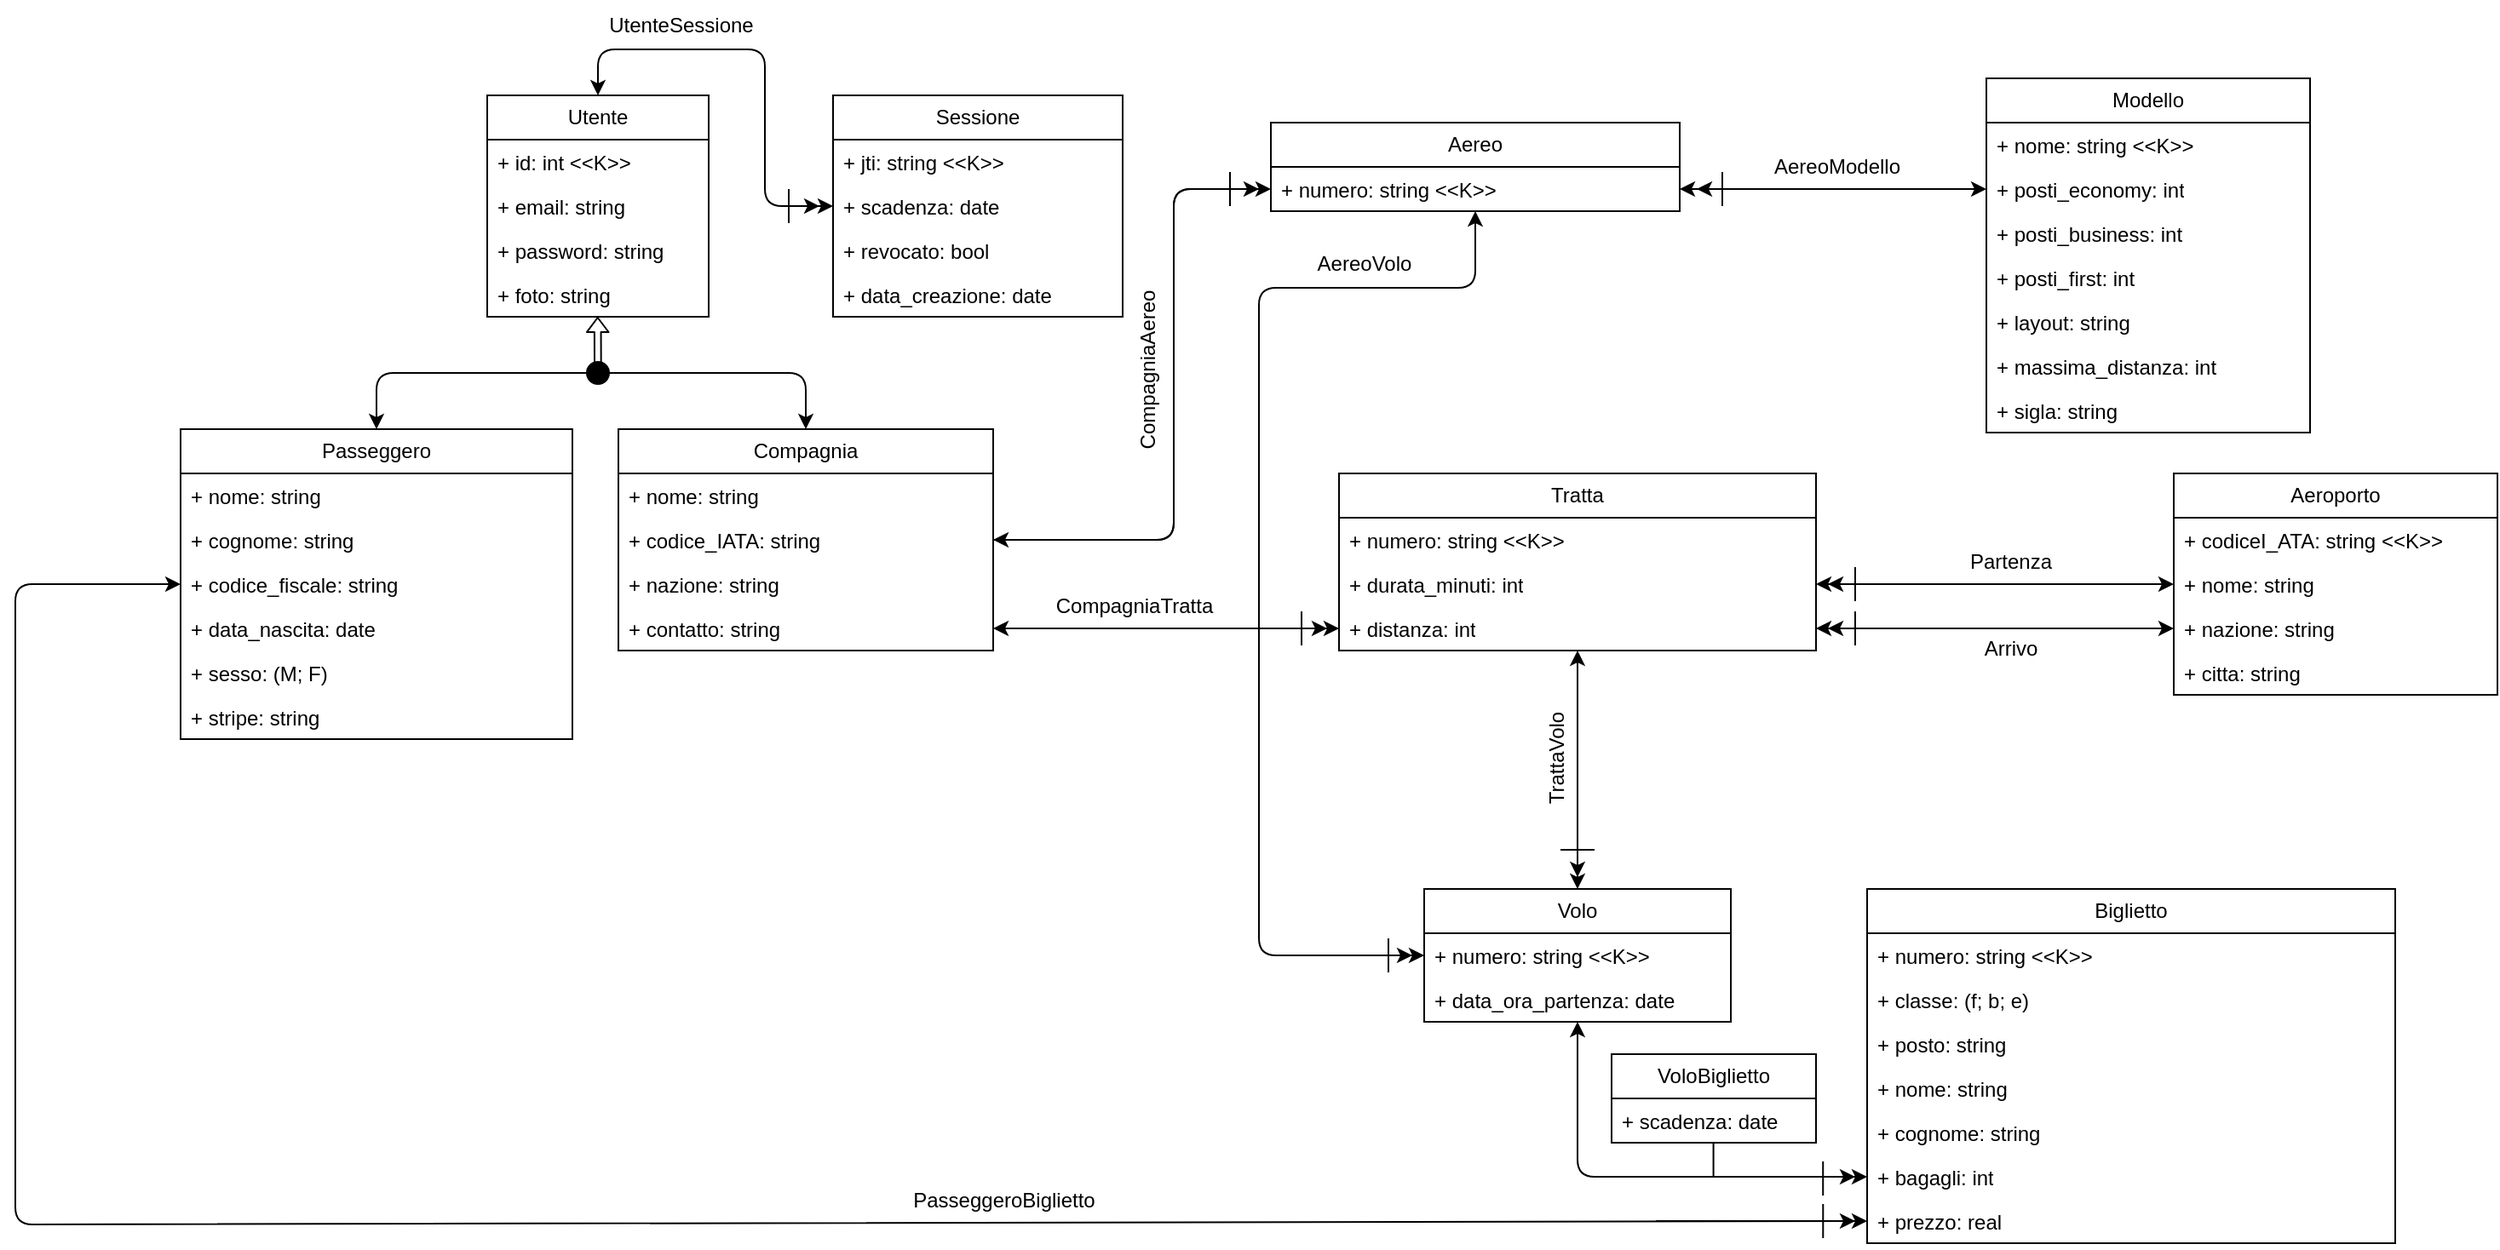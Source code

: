 <mxfile>
    <diagram id="QXofC-o61Hu8PhkEyP-L" name="Page-1">
        <mxGraphModel dx="2625" dy="1190" grid="1" gridSize="10" guides="1" tooltips="1" connect="1" arrows="1" fold="1" page="1" pageScale="1" pageWidth="1654" pageHeight="1169" math="0" shadow="0">
            <root>
                <mxCell id="0"/>
                <mxCell id="1" parent="0"/>
                <mxCell id="2" value="Utente" style="swimlane;fontStyle=0;childLayout=stackLayout;horizontal=1;startSize=26;fillColor=none;horizontalStack=0;resizeParent=1;resizeParentMax=0;resizeLast=0;collapsible=1;marginBottom=0;whiteSpace=wrap;html=1;" parent="1" vertex="1">
                    <mxGeometry x="327" y="197" width="130" height="130" as="geometry"/>
                </mxCell>
                <mxCell id="3" value="+ id: int &amp;lt;&amp;lt;K&amp;gt;&amp;gt;" style="text;strokeColor=none;fillColor=none;align=left;verticalAlign=top;spacingLeft=4;spacingRight=4;overflow=hidden;rotatable=0;points=[[0,0.5],[1,0.5]];portConstraint=eastwest;whiteSpace=wrap;html=1;" parent="2" vertex="1">
                    <mxGeometry y="26" width="130" height="26" as="geometry"/>
                </mxCell>
                <mxCell id="4" value="+ email: string" style="text;strokeColor=none;fillColor=none;align=left;verticalAlign=top;spacingLeft=4;spacingRight=4;overflow=hidden;rotatable=0;points=[[0,0.5],[1,0.5]];portConstraint=eastwest;whiteSpace=wrap;html=1;" parent="2" vertex="1">
                    <mxGeometry y="52" width="130" height="26" as="geometry"/>
                </mxCell>
                <mxCell id="5" value="+ password: string" style="text;strokeColor=none;fillColor=none;align=left;verticalAlign=top;spacingLeft=4;spacingRight=4;overflow=hidden;rotatable=0;points=[[0,0.5],[1,0.5]];portConstraint=eastwest;whiteSpace=wrap;html=1;" parent="2" vertex="1">
                    <mxGeometry y="78" width="130" height="26" as="geometry"/>
                </mxCell>
                <mxCell id="6" value="&lt;span style=&quot;color: rgb(0, 0, 0);&quot;&gt;+ foto: string&lt;/span&gt;" style="text;strokeColor=none;fillColor=none;align=left;verticalAlign=top;spacingLeft=4;spacingRight=4;overflow=hidden;rotatable=0;points=[[0,0.5],[1,0.5]];portConstraint=eastwest;whiteSpace=wrap;html=1;" parent="2" vertex="1">
                    <mxGeometry y="104" width="130" height="26" as="geometry"/>
                </mxCell>
                <mxCell id="7" value="Passeggero" style="swimlane;fontStyle=0;childLayout=stackLayout;horizontal=1;startSize=26;fillColor=none;horizontalStack=0;resizeParent=1;resizeParentMax=0;resizeLast=0;collapsible=1;marginBottom=0;whiteSpace=wrap;html=1;" parent="1" vertex="1">
                    <mxGeometry x="147" y="393" width="230" height="182" as="geometry"/>
                </mxCell>
                <mxCell id="9" value="+ nome: string" style="text;strokeColor=none;fillColor=none;align=left;verticalAlign=top;spacingLeft=4;spacingRight=4;overflow=hidden;rotatable=0;points=[[0,0.5],[1,0.5]];portConstraint=eastwest;whiteSpace=wrap;html=1;" parent="7" vertex="1">
                    <mxGeometry y="26" width="230" height="26" as="geometry"/>
                </mxCell>
                <mxCell id="10" value="+ cognome: string" style="text;strokeColor=none;fillColor=none;align=left;verticalAlign=top;spacingLeft=4;spacingRight=4;overflow=hidden;rotatable=0;points=[[0,0.5],[1,0.5]];portConstraint=eastwest;whiteSpace=wrap;html=1;" parent="7" vertex="1">
                    <mxGeometry y="52" width="230" height="26" as="geometry"/>
                </mxCell>
                <mxCell id="11" value="+ codice_fiscale: string" style="text;strokeColor=none;fillColor=none;align=left;verticalAlign=top;spacingLeft=4;spacingRight=4;overflow=hidden;rotatable=0;points=[[0,0.5],[1,0.5]];portConstraint=eastwest;whiteSpace=wrap;html=1;" parent="7" vertex="1">
                    <mxGeometry y="78" width="230" height="26" as="geometry"/>
                </mxCell>
                <mxCell id="12" value="+ data_nascita: date" style="text;strokeColor=none;fillColor=none;align=left;verticalAlign=top;spacingLeft=4;spacingRight=4;overflow=hidden;rotatable=0;points=[[0,0.5],[1,0.5]];portConstraint=eastwest;whiteSpace=wrap;html=1;" parent="7" vertex="1">
                    <mxGeometry y="104" width="230" height="26" as="geometry"/>
                </mxCell>
                <mxCell id="13" value="+ sesso: (M; F)" style="text;strokeColor=none;fillColor=none;align=left;verticalAlign=top;spacingLeft=4;spacingRight=4;overflow=hidden;rotatable=0;points=[[0,0.5],[1,0.5]];portConstraint=eastwest;whiteSpace=wrap;html=1;" parent="7" vertex="1">
                    <mxGeometry y="130" width="230" height="26" as="geometry"/>
                </mxCell>
                <mxCell id="14" value="&lt;span style=&quot;color: rgb(0, 0, 0);&quot;&gt;+ stripe: string&lt;/span&gt;" style="text;strokeColor=none;fillColor=none;align=left;verticalAlign=top;spacingLeft=4;spacingRight=4;overflow=hidden;rotatable=0;points=[[0,0.5],[1,0.5]];portConstraint=eastwest;whiteSpace=wrap;html=1;" parent="7" vertex="1">
                    <mxGeometry y="156" width="230" height="26" as="geometry"/>
                </mxCell>
                <mxCell id="15" value="Compagnia" style="swimlane;fontStyle=0;childLayout=stackLayout;horizontal=1;startSize=26;fillColor=none;horizontalStack=0;resizeParent=1;resizeParentMax=0;resizeLast=0;collapsible=1;marginBottom=0;whiteSpace=wrap;html=1;" parent="1" vertex="1">
                    <mxGeometry x="404" y="393" width="220" height="130" as="geometry">
                        <mxRectangle x="340" y="260" width="130" height="30" as="alternateBounds"/>
                    </mxGeometry>
                </mxCell>
                <mxCell id="17" value="+ nome: string" style="text;strokeColor=none;fillColor=none;align=left;verticalAlign=top;spacingLeft=4;spacingRight=4;overflow=hidden;rotatable=0;points=[[0,0.5],[1,0.5]];portConstraint=eastwest;whiteSpace=wrap;html=1;" parent="15" vertex="1">
                    <mxGeometry y="26" width="220" height="26" as="geometry"/>
                </mxCell>
                <mxCell id="18" value="+ codice_IATA: string" style="text;strokeColor=none;fillColor=none;align=left;verticalAlign=top;spacingLeft=4;spacingRight=4;overflow=hidden;rotatable=0;points=[[0,0.5],[1,0.5]];portConstraint=eastwest;whiteSpace=wrap;html=1;" parent="15" vertex="1">
                    <mxGeometry y="52" width="220" height="26" as="geometry"/>
                </mxCell>
                <mxCell id="19" value="+ nazione: string" style="text;strokeColor=none;fillColor=none;align=left;verticalAlign=top;spacingLeft=4;spacingRight=4;overflow=hidden;rotatable=0;points=[[0,0.5],[1,0.5]];portConstraint=eastwest;whiteSpace=wrap;html=1;" parent="15" vertex="1">
                    <mxGeometry y="78" width="220" height="26" as="geometry"/>
                </mxCell>
                <mxCell id="20" value="+ contatto: string" style="text;strokeColor=none;fillColor=none;align=left;verticalAlign=top;spacingLeft=4;spacingRight=4;overflow=hidden;rotatable=0;points=[[0,0.5],[1,0.5]];portConstraint=eastwest;whiteSpace=wrap;html=1;" parent="15" vertex="1">
                    <mxGeometry y="104" width="220" height="26" as="geometry"/>
                </mxCell>
                <mxCell id="21" value="Aereo" style="swimlane;fontStyle=0;childLayout=stackLayout;horizontal=1;startSize=26;fillColor=none;horizontalStack=0;resizeParent=1;resizeParentMax=0;resizeLast=0;collapsible=1;marginBottom=0;whiteSpace=wrap;html=1;" parent="1" vertex="1">
                    <mxGeometry x="787" y="213" width="240" height="52" as="geometry"/>
                </mxCell>
                <mxCell id="22" value="+ numero: string &amp;lt;&amp;lt;K&amp;gt;&amp;gt;" style="text;strokeColor=none;fillColor=none;align=left;verticalAlign=top;spacingLeft=4;spacingRight=4;overflow=hidden;rotatable=0;points=[[0,0.5],[1,0.5]];portConstraint=eastwest;whiteSpace=wrap;html=1;" parent="21" vertex="1">
                    <mxGeometry y="26" width="240" height="26" as="geometry"/>
                </mxCell>
                <mxCell id="27" value="Modello" style="swimlane;fontStyle=0;childLayout=stackLayout;horizontal=1;startSize=26;fillColor=none;horizontalStack=0;resizeParent=1;resizeParentMax=0;resizeLast=0;collapsible=1;marginBottom=0;whiteSpace=wrap;html=1;" parent="1" vertex="1">
                    <mxGeometry x="1207" y="187" width="190" height="208" as="geometry"/>
                </mxCell>
                <mxCell id="28" value="+ nome: string &amp;lt;&amp;lt;K&amp;gt;&amp;gt;" style="text;strokeColor=none;fillColor=none;align=left;verticalAlign=top;spacingLeft=4;spacingRight=4;overflow=hidden;rotatable=0;points=[[0,0.5],[1,0.5]];portConstraint=eastwest;whiteSpace=wrap;html=1;" parent="27" vertex="1">
                    <mxGeometry y="26" width="190" height="26" as="geometry"/>
                </mxCell>
                <mxCell id="29" value="+ posti_economy: int" style="text;strokeColor=none;fillColor=none;align=left;verticalAlign=top;spacingLeft=4;spacingRight=4;overflow=hidden;rotatable=0;points=[[0,0.5],[1,0.5]];portConstraint=eastwest;whiteSpace=wrap;html=1;" parent="27" vertex="1">
                    <mxGeometry y="52" width="190" height="26" as="geometry"/>
                </mxCell>
                <mxCell id="30" value="+ posti_business: int" style="text;strokeColor=none;fillColor=none;align=left;verticalAlign=top;spacingLeft=4;spacingRight=4;overflow=hidden;rotatable=0;points=[[0,0.5],[1,0.5]];portConstraint=eastwest;whiteSpace=wrap;html=1;" parent="27" vertex="1">
                    <mxGeometry y="78" width="190" height="26" as="geometry"/>
                </mxCell>
                <mxCell id="31" value="+ posti_first: int" style="text;strokeColor=none;fillColor=none;align=left;verticalAlign=top;spacingLeft=4;spacingRight=4;overflow=hidden;rotatable=0;points=[[0,0.5],[1,0.5]];portConstraint=eastwest;whiteSpace=wrap;html=1;" parent="27" vertex="1">
                    <mxGeometry y="104" width="190" height="26" as="geometry"/>
                </mxCell>
                <mxCell id="32" value="&lt;span style=&quot;color: rgb(0, 0, 0);&quot;&gt;+ layout: string&lt;/span&gt;" style="text;strokeColor=none;fillColor=none;align=left;verticalAlign=top;spacingLeft=4;spacingRight=4;overflow=hidden;rotatable=0;points=[[0,0.5],[1,0.5]];portConstraint=eastwest;whiteSpace=wrap;html=1;" parent="27" vertex="1">
                    <mxGeometry y="130" width="190" height="26" as="geometry"/>
                </mxCell>
                <mxCell id="33" value="+ massima_distanza: int" style="text;strokeColor=none;fillColor=none;align=left;verticalAlign=top;spacingLeft=4;spacingRight=4;overflow=hidden;rotatable=0;points=[[0,0.5],[1,0.5]];portConstraint=eastwest;whiteSpace=wrap;html=1;" parent="27" vertex="1">
                    <mxGeometry y="156" width="190" height="26" as="geometry"/>
                </mxCell>
                <mxCell id="152" value="&lt;span style=&quot;color: rgb(0, 0, 0);&quot;&gt;+ sigla: string&lt;/span&gt;" style="text;strokeColor=none;fillColor=none;align=left;verticalAlign=top;spacingLeft=4;spacingRight=4;overflow=hidden;rotatable=0;points=[[0,0.5],[1,0.5]];portConstraint=eastwest;whiteSpace=wrap;html=1;" vertex="1" parent="27">
                    <mxGeometry y="182" width="190" height="26" as="geometry"/>
                </mxCell>
                <mxCell id="34" value="&lt;div style=&quot;text-align: left;&quot;&gt;&lt;span style=&quot;background-color: transparent; color: light-dark(rgb(0, 0, 0), rgb(255, 255, 255));&quot;&gt;AereoModello&lt;/span&gt;&lt;/div&gt;" style="text;html=1;align=center;verticalAlign=middle;whiteSpace=wrap;rounded=0;rotation=0;" parent="1" vertex="1">
                    <mxGeometry x="1078" y="224" width="82.5" height="30" as="geometry"/>
                </mxCell>
                <mxCell id="35" value="Volo" style="swimlane;fontStyle=0;childLayout=stackLayout;horizontal=1;startSize=26;fillColor=none;horizontalStack=0;resizeParent=1;resizeParentMax=0;resizeLast=0;collapsible=1;marginBottom=0;whiteSpace=wrap;html=1;" parent="1" vertex="1">
                    <mxGeometry x="877" y="663" width="180" height="78" as="geometry"/>
                </mxCell>
                <mxCell id="36" value="+ numero: string &amp;lt;&amp;lt;K&amp;gt;&amp;gt;" style="text;strokeColor=none;fillColor=none;align=left;verticalAlign=top;spacingLeft=4;spacingRight=4;overflow=hidden;rotatable=0;points=[[0,0.5],[1,0.5]];portConstraint=eastwest;whiteSpace=wrap;html=1;" parent="35" vertex="1">
                    <mxGeometry y="26" width="180" height="26" as="geometry"/>
                </mxCell>
                <mxCell id="37" value="+ data_ora_partenza: date" style="text;strokeColor=none;fillColor=none;align=left;verticalAlign=top;spacingLeft=4;spacingRight=4;overflow=hidden;rotatable=0;points=[[0,0.5],[1,0.5]];portConstraint=eastwest;whiteSpace=wrap;html=1;" parent="35" vertex="1">
                    <mxGeometry y="52" width="180" height="26" as="geometry"/>
                </mxCell>
                <mxCell id="40" value="Tratta" style="swimlane;fontStyle=0;childLayout=stackLayout;horizontal=1;startSize=26;fillColor=none;horizontalStack=0;resizeParent=1;resizeParentMax=0;resizeLast=0;collapsible=1;marginBottom=0;whiteSpace=wrap;html=1;" parent="1" vertex="1">
                    <mxGeometry x="827" y="419" width="280" height="104" as="geometry"/>
                </mxCell>
                <mxCell id="41" value="+ numero: string &amp;lt;&amp;lt;K&amp;gt;&amp;gt;" style="text;strokeColor=none;fillColor=none;align=left;verticalAlign=top;spacingLeft=4;spacingRight=4;overflow=hidden;rotatable=0;points=[[0,0.5],[1,0.5]];portConstraint=eastwest;whiteSpace=wrap;html=1;" parent="40" vertex="1">
                    <mxGeometry y="26" width="280" height="26" as="geometry"/>
                </mxCell>
                <mxCell id="42" value="+ durata_minuti: int" style="text;strokeColor=none;fillColor=none;align=left;verticalAlign=top;spacingLeft=4;spacingRight=4;overflow=hidden;rotatable=0;points=[[0,0.5],[1,0.5]];portConstraint=eastwest;whiteSpace=wrap;html=1;" parent="40" vertex="1">
                    <mxGeometry y="52" width="280" height="26" as="geometry"/>
                </mxCell>
                <mxCell id="43" value="+ distanza: int" style="text;strokeColor=none;fillColor=none;align=left;verticalAlign=top;spacingLeft=4;spacingRight=4;overflow=hidden;rotatable=0;points=[[0,0.5],[1,0.5]];portConstraint=eastwest;whiteSpace=wrap;html=1;" parent="40" vertex="1">
                    <mxGeometry y="78" width="280" height="26" as="geometry"/>
                </mxCell>
                <mxCell id="47" value="Aeroporto" style="swimlane;fontStyle=0;childLayout=stackLayout;horizontal=1;startSize=26;fillColor=none;horizontalStack=0;resizeParent=1;resizeParentMax=0;resizeLast=0;collapsible=1;marginBottom=0;whiteSpace=wrap;html=1;" parent="1" vertex="1">
                    <mxGeometry x="1317" y="419" width="190" height="130" as="geometry"/>
                </mxCell>
                <mxCell id="48" value="+ codiceI_ATA: string &amp;lt;&amp;lt;K&amp;gt;&amp;gt;" style="text;strokeColor=none;fillColor=none;align=left;verticalAlign=top;spacingLeft=4;spacingRight=4;overflow=hidden;rotatable=0;points=[[0,0.5],[1,0.5]];portConstraint=eastwest;whiteSpace=wrap;html=1;" parent="47" vertex="1">
                    <mxGeometry y="26" width="190" height="26" as="geometry"/>
                </mxCell>
                <mxCell id="49" value="+ nome: string" style="text;strokeColor=none;fillColor=none;align=left;verticalAlign=top;spacingLeft=4;spacingRight=4;overflow=hidden;rotatable=0;points=[[0,0.5],[1,0.5]];portConstraint=eastwest;whiteSpace=wrap;html=1;" parent="47" vertex="1">
                    <mxGeometry y="52" width="190" height="26" as="geometry"/>
                </mxCell>
                <mxCell id="50" value="+ nazione: string" style="text;strokeColor=none;fillColor=none;align=left;verticalAlign=top;spacingLeft=4;spacingRight=4;overflow=hidden;rotatable=0;points=[[0,0.5],[1,0.5]];portConstraint=eastwest;whiteSpace=wrap;html=1;" parent="47" vertex="1">
                    <mxGeometry y="78" width="190" height="26" as="geometry"/>
                </mxCell>
                <mxCell id="51" value="+ citta: string" style="text;strokeColor=none;fillColor=none;align=left;verticalAlign=top;spacingLeft=4;spacingRight=4;overflow=hidden;rotatable=0;points=[[0,0.5],[1,0.5]];portConstraint=eastwest;whiteSpace=wrap;html=1;" parent="47" vertex="1">
                    <mxGeometry y="104" width="190" height="26" as="geometry"/>
                </mxCell>
                <mxCell id="52" value="Biglietto" style="swimlane;fontStyle=0;childLayout=stackLayout;horizontal=1;startSize=26;fillColor=none;horizontalStack=0;resizeParent=1;resizeParentMax=0;resizeLast=0;collapsible=1;marginBottom=0;whiteSpace=wrap;html=1;" parent="1" vertex="1">
                    <mxGeometry x="1137" y="663" width="310" height="208" as="geometry"/>
                </mxCell>
                <mxCell id="53" value="+ numero: string &amp;lt;&amp;lt;K&amp;gt;&amp;gt;" style="text;strokeColor=none;fillColor=none;align=left;verticalAlign=top;spacingLeft=4;spacingRight=4;overflow=hidden;rotatable=0;points=[[0,0.5],[1,0.5]];portConstraint=eastwest;whiteSpace=wrap;html=1;" parent="52" vertex="1">
                    <mxGeometry y="26" width="310" height="26" as="geometry"/>
                </mxCell>
                <mxCell id="54" value="+ classe: (f; b; e)" style="text;strokeColor=none;fillColor=none;align=left;verticalAlign=top;spacingLeft=4;spacingRight=4;overflow=hidden;rotatable=0;points=[[0,0.5],[1,0.5]];portConstraint=eastwest;whiteSpace=wrap;html=1;" parent="52" vertex="1">
                    <mxGeometry y="52" width="310" height="26" as="geometry"/>
                </mxCell>
                <mxCell id="55" value="+ posto: string" style="text;strokeColor=none;fillColor=none;align=left;verticalAlign=top;spacingLeft=4;spacingRight=4;overflow=hidden;rotatable=0;points=[[0,0.5],[1,0.5]];portConstraint=eastwest;whiteSpace=wrap;html=1;" parent="52" vertex="1">
                    <mxGeometry y="78" width="310" height="26" as="geometry"/>
                </mxCell>
                <mxCell id="56" value="+ nome: string" style="text;strokeColor=none;fillColor=none;align=left;verticalAlign=top;spacingLeft=4;spacingRight=4;overflow=hidden;rotatable=0;points=[[0,0.5],[1,0.5]];portConstraint=eastwest;whiteSpace=wrap;html=1;" parent="52" vertex="1">
                    <mxGeometry y="104" width="310" height="26" as="geometry"/>
                </mxCell>
                <mxCell id="57" value="+ cognome: string" style="text;strokeColor=none;fillColor=none;align=left;verticalAlign=top;spacingLeft=4;spacingRight=4;overflow=hidden;rotatable=0;points=[[0,0.5],[1,0.5]];portConstraint=eastwest;whiteSpace=wrap;html=1;" parent="52" vertex="1">
                    <mxGeometry y="130" width="310" height="26" as="geometry"/>
                </mxCell>
                <mxCell id="58" value="+ bagagli: int" style="text;strokeColor=none;fillColor=none;align=left;verticalAlign=top;spacingLeft=4;spacingRight=4;overflow=hidden;rotatable=0;points=[[0,0.5],[1,0.5]];portConstraint=eastwest;whiteSpace=wrap;html=1;" parent="52" vertex="1">
                    <mxGeometry y="156" width="310" height="26" as="geometry"/>
                </mxCell>
                <mxCell id="59" value="+ prezzo: real" style="text;strokeColor=none;fillColor=none;align=left;verticalAlign=top;spacingLeft=4;spacingRight=4;overflow=hidden;rotatable=0;points=[[0,0.5],[1,0.5]];portConstraint=eastwest;whiteSpace=wrap;html=1;" parent="52" vertex="1">
                    <mxGeometry y="182" width="310" height="26" as="geometry"/>
                </mxCell>
                <mxCell id="62" value="&lt;div style=&quot;text-align: left;&quot;&gt;&lt;span style=&quot;color: rgb(0, 0, 0); text-align: center;&quot;&gt;CompagniaAereo&lt;/span&gt;&lt;/div&gt;" style="text;html=1;align=center;verticalAlign=middle;whiteSpace=wrap;rounded=0;rotation=-90;" parent="1" vertex="1">
                    <mxGeometry x="660" y="343" width="110" height="30" as="geometry"/>
                </mxCell>
                <mxCell id="63" value="&lt;span style=&quot;color: rgb(0, 0, 0); text-align: left;&quot;&gt;AereoVolo&lt;/span&gt;" style="text;html=1;align=center;verticalAlign=middle;whiteSpace=wrap;rounded=0;rotation=0;" parent="1" vertex="1">
                    <mxGeometry x="807" y="281" width="70" height="29" as="geometry"/>
                </mxCell>
                <mxCell id="64" value="&lt;span style=&quot;color: rgb(0, 0, 0); text-align: left;&quot;&gt;CompagniaTratta&lt;/span&gt;" style="text;html=1;align=center;verticalAlign=middle;whiteSpace=wrap;rounded=0;rotation=0;" parent="1" vertex="1">
                    <mxGeometry x="652" y="482" width="110" height="30" as="geometry"/>
                </mxCell>
                <mxCell id="65" value="&lt;div style=&quot;text-align: left;&quot;&gt;&lt;span style=&quot;background-color: transparent; color: light-dark(rgb(0, 0, 0), rgb(255, 255, 255));&quot;&gt;Partenza&lt;/span&gt;&lt;/div&gt;" style="text;html=1;align=center;verticalAlign=middle;whiteSpace=wrap;rounded=0;rotation=0;" parent="1" vertex="1">
                    <mxGeometry x="1180" y="456" width="82.5" height="30" as="geometry"/>
                </mxCell>
                <mxCell id="66" value="&lt;div style=&quot;text-align: left;&quot;&gt;&lt;span style=&quot;background-color: transparent; color: light-dark(rgb(0, 0, 0), rgb(255, 255, 255));&quot;&gt;Arrivo&lt;/span&gt;&lt;/div&gt;" style="text;html=1;align=center;verticalAlign=middle;whiteSpace=wrap;rounded=0;rotation=0;" parent="1" vertex="1">
                    <mxGeometry x="1180" y="507" width="82.5" height="30" as="geometry"/>
                </mxCell>
                <mxCell id="90" value="" style="endArrow=classic;startArrow=classic;html=1;exitX=1;exitY=0.75;exitDx=0;exitDy=0;entryX=0;entryY=0.5;entryDx=0;entryDy=0;" parent="1" source="21" target="29" edge="1">
                    <mxGeometry width="50" height="50" relative="1" as="geometry">
                        <mxPoint x="1080" y="280" as="sourcePoint"/>
                        <mxPoint x="1160" y="250" as="targetPoint"/>
                    </mxGeometry>
                </mxCell>
                <mxCell id="91" value="" style="endArrow=classic;html=1;" parent="1" edge="1">
                    <mxGeometry width="50" height="50" relative="1" as="geometry">
                        <mxPoint x="1137" y="252" as="sourcePoint"/>
                        <mxPoint x="1037" y="252" as="targetPoint"/>
                    </mxGeometry>
                </mxCell>
                <mxCell id="92" value="" style="endArrow=none;html=1;" parent="1" edge="1">
                    <mxGeometry width="50" height="50" relative="1" as="geometry">
                        <mxPoint x="1052" y="262" as="sourcePoint"/>
                        <mxPoint x="1052" y="242" as="targetPoint"/>
                    </mxGeometry>
                </mxCell>
                <mxCell id="95" value="" style="endArrow=classic;startArrow=classic;html=1;entryX=0;entryY=0.75;entryDx=0;entryDy=0;exitX=1;exitY=0.5;exitDx=0;exitDy=0;" parent="1" source="18" target="21" edge="1">
                    <mxGeometry width="50" height="50" relative="1" as="geometry">
                        <mxPoint x="676.25" y="301" as="sourcePoint"/>
                        <mxPoint x="726.25" y="251" as="targetPoint"/>
                        <Array as="points">
                            <mxPoint x="730" y="458"/>
                            <mxPoint x="730" y="252"/>
                        </Array>
                    </mxGeometry>
                </mxCell>
                <mxCell id="96" value="" style="endArrow=classic;html=1;exitX=1;exitY=0.5;exitDx=0;exitDy=0;entryX=0;entryY=0.75;entryDx=0;entryDy=0;" parent="1" source="18" edge="1">
                    <mxGeometry width="50" height="50" relative="1" as="geometry">
                        <mxPoint x="617.0" y="484.0" as="sourcePoint"/>
                        <mxPoint x="780" y="252" as="targetPoint"/>
                        <Array as="points">
                            <mxPoint x="730" y="458"/>
                            <mxPoint x="730" y="252"/>
                        </Array>
                    </mxGeometry>
                </mxCell>
                <mxCell id="98" value="" style="endArrow=none;html=1;" parent="1" edge="1">
                    <mxGeometry width="50" height="50" relative="1" as="geometry">
                        <mxPoint x="763" y="262" as="sourcePoint"/>
                        <mxPoint x="763" y="242" as="targetPoint"/>
                    </mxGeometry>
                </mxCell>
                <mxCell id="99" value="" style="endArrow=classic;startArrow=classic;html=1;entryX=0;entryY=0.5;entryDx=0;entryDy=0;exitX=1;exitY=0.5;exitDx=0;exitDy=0;" parent="1" source="42" target="47" edge="1">
                    <mxGeometry width="50" height="50" relative="1" as="geometry">
                        <mxPoint x="1250" y="550" as="sourcePoint"/>
                        <mxPoint x="1300" y="500" as="targetPoint"/>
                    </mxGeometry>
                </mxCell>
                <mxCell id="101" value="" style="endArrow=classic;startArrow=classic;html=1;exitX=1;exitY=0.5;exitDx=0;exitDy=0;entryX=0;entryY=0.5;entryDx=0;entryDy=0;" parent="1" source="43" target="50" edge="1">
                    <mxGeometry width="50" height="50" relative="1" as="geometry">
                        <mxPoint x="1250" y="550" as="sourcePoint"/>
                        <mxPoint x="1300" y="500" as="targetPoint"/>
                    </mxGeometry>
                </mxCell>
                <mxCell id="102" value="" style="endArrow=classic;html=1;entryX=1;entryY=0.5;entryDx=0;entryDy=0;" parent="1" edge="1">
                    <mxGeometry width="50" height="50" relative="1" as="geometry">
                        <mxPoint x="1287" y="510" as="sourcePoint"/>
                        <mxPoint x="1114" y="510.0" as="targetPoint"/>
                    </mxGeometry>
                </mxCell>
                <mxCell id="103" value="" style="endArrow=classic;html=1;entryX=1;entryY=0.5;entryDx=0;entryDy=0;" parent="1" edge="1">
                    <mxGeometry width="50" height="50" relative="1" as="geometry">
                        <mxPoint x="1267" y="484" as="sourcePoint"/>
                        <mxPoint x="1114" y="484.0" as="targetPoint"/>
                    </mxGeometry>
                </mxCell>
                <mxCell id="104" value="" style="endArrow=none;html=1;" parent="1" edge="1">
                    <mxGeometry width="50" height="50" relative="1" as="geometry">
                        <mxPoint x="1130" y="520" as="sourcePoint"/>
                        <mxPoint x="1130" y="500" as="targetPoint"/>
                    </mxGeometry>
                </mxCell>
                <mxCell id="105" value="" style="endArrow=none;html=1;" parent="1" edge="1">
                    <mxGeometry width="50" height="50" relative="1" as="geometry">
                        <mxPoint x="1130" y="494" as="sourcePoint"/>
                        <mxPoint x="1130" y="474" as="targetPoint"/>
                    </mxGeometry>
                </mxCell>
                <mxCell id="106" value="" style="endArrow=classic;startArrow=classic;html=1;exitX=1;exitY=0.5;exitDx=0;exitDy=0;entryX=0;entryY=0.5;entryDx=0;entryDy=0;" parent="1" source="20" target="43" edge="1">
                    <mxGeometry width="50" height="50" relative="1" as="geometry">
                        <mxPoint x="890" y="600" as="sourcePoint"/>
                        <mxPoint x="940" y="550" as="targetPoint"/>
                        <Array as="points">
                            <mxPoint x="720" y="510"/>
                        </Array>
                    </mxGeometry>
                </mxCell>
                <mxCell id="107" value="" style="endArrow=classic;html=1;entryX=0;entryY=0.5;entryDx=0;entryDy=0;" parent="1" edge="1">
                    <mxGeometry width="50" height="50" relative="1" as="geometry">
                        <mxPoint x="733" y="510" as="sourcePoint"/>
                        <mxPoint x="820" y="510" as="targetPoint"/>
                    </mxGeometry>
                </mxCell>
                <mxCell id="108" value="" style="endArrow=none;html=1;" parent="1" edge="1">
                    <mxGeometry width="50" height="50" relative="1" as="geometry">
                        <mxPoint x="805" y="520" as="sourcePoint"/>
                        <mxPoint x="805" y="500" as="targetPoint"/>
                    </mxGeometry>
                </mxCell>
                <mxCell id="109" value="" style="endArrow=classic;startArrow=classic;html=1;exitX=0.5;exitY=0;exitDx=0;exitDy=0;" parent="1" source="35" target="43" edge="1">
                    <mxGeometry width="50" height="50" relative="1" as="geometry">
                        <mxPoint x="960" y="620" as="sourcePoint"/>
                        <mxPoint x="967" y="520" as="targetPoint"/>
                    </mxGeometry>
                </mxCell>
                <mxCell id="110" value="" style="endArrow=classic;html=1;entryX=0.5;entryY=0;entryDx=0;entryDy=0;" parent="1" edge="1">
                    <mxGeometry width="50" height="50" relative="1" as="geometry">
                        <mxPoint x="967" y="573" as="sourcePoint"/>
                        <mxPoint x="967" y="656" as="targetPoint"/>
                    </mxGeometry>
                </mxCell>
                <mxCell id="111" value="" style="endArrow=none;html=1;" parent="1" edge="1">
                    <mxGeometry width="50" height="50" relative="1" as="geometry">
                        <mxPoint x="977" y="640" as="sourcePoint"/>
                        <mxPoint x="957" y="640" as="targetPoint"/>
                    </mxGeometry>
                </mxCell>
                <mxCell id="112" value="&lt;span style=&quot;color: rgb(0, 0, 0); text-align: left;&quot;&gt;TrattaVolo&lt;/span&gt;" style="text;html=1;align=center;verticalAlign=middle;whiteSpace=wrap;rounded=0;rotation=-90;" parent="1" vertex="1">
                    <mxGeometry x="900" y="571" width="110" height="30" as="geometry"/>
                </mxCell>
                <mxCell id="113" value="" style="endArrow=classic;startArrow=classic;html=1;exitX=0;exitY=0.5;exitDx=0;exitDy=0;" parent="1" source="35" target="22" edge="1">
                    <mxGeometry width="50" height="50" relative="1" as="geometry">
                        <mxPoint x="830" y="680" as="sourcePoint"/>
                        <mxPoint x="910" y="290" as="targetPoint"/>
                        <Array as="points">
                            <mxPoint x="780" y="702"/>
                            <mxPoint x="780" y="310"/>
                            <mxPoint x="907" y="310"/>
                        </Array>
                    </mxGeometry>
                </mxCell>
                <mxCell id="114" value="" style="endArrow=classic;html=1;entryX=0;entryY=0.5;entryDx=0;entryDy=0;" parent="1" edge="1">
                    <mxGeometry width="50" height="50" relative="1" as="geometry">
                        <mxPoint x="803" y="702" as="sourcePoint"/>
                        <mxPoint x="870" y="702" as="targetPoint"/>
                    </mxGeometry>
                </mxCell>
                <mxCell id="115" value="" style="endArrow=none;html=1;" parent="1" edge="1">
                    <mxGeometry width="50" height="50" relative="1" as="geometry">
                        <mxPoint x="856" y="712" as="sourcePoint"/>
                        <mxPoint x="856" y="692" as="targetPoint"/>
                    </mxGeometry>
                </mxCell>
                <mxCell id="116" value="" style="endArrow=classic;startArrow=classic;html=1;entryX=0;entryY=0.5;entryDx=0;entryDy=0;" parent="1" source="37" target="58" edge="1">
                    <mxGeometry width="50" height="50" relative="1" as="geometry">
                        <mxPoint x="970" y="710" as="sourcePoint"/>
                        <mxPoint x="970" y="870" as="targetPoint"/>
                        <Array as="points">
                            <mxPoint x="967" y="832"/>
                        </Array>
                    </mxGeometry>
                </mxCell>
                <mxCell id="117" value="" style="endArrow=classic;html=1;entryX=0;entryY=0.5;entryDx=0;entryDy=0;" parent="1" edge="1">
                    <mxGeometry width="50" height="50" relative="1" as="geometry">
                        <mxPoint x="1033" y="832" as="sourcePoint"/>
                        <mxPoint x="1130" y="832" as="targetPoint"/>
                    </mxGeometry>
                </mxCell>
                <mxCell id="118" value="" style="endArrow=none;html=1;" parent="1" edge="1">
                    <mxGeometry width="50" height="50" relative="1" as="geometry">
                        <mxPoint x="1111.11" y="843" as="sourcePoint"/>
                        <mxPoint x="1111.11" y="823" as="targetPoint"/>
                    </mxGeometry>
                </mxCell>
                <mxCell id="119" value="" style="endArrow=classic;startArrow=classic;html=1;entryX=0;entryY=0.5;entryDx=0;entryDy=0;exitX=0;exitY=0.5;exitDx=0;exitDy=0;" parent="1" source="59" target="11" edge="1">
                    <mxGeometry width="50" height="50" relative="1" as="geometry">
                        <mxPoint x="120" y="727" as="sourcePoint"/>
                        <mxPoint x="170" y="677" as="targetPoint"/>
                        <Array as="points">
                            <mxPoint x="50" y="860"/>
                            <mxPoint x="50" y="484"/>
                        </Array>
                    </mxGeometry>
                </mxCell>
                <mxCell id="120" value="" style="endArrow=classic;html=1;entryX=0;entryY=0.5;entryDx=0;entryDy=0;" parent="1" edge="1">
                    <mxGeometry width="50" height="50" relative="1" as="geometry">
                        <mxPoint x="1013" y="858" as="sourcePoint"/>
                        <mxPoint x="1130" y="858" as="targetPoint"/>
                    </mxGeometry>
                </mxCell>
                <mxCell id="121" value="" style="endArrow=none;html=1;" parent="1" edge="1">
                    <mxGeometry width="50" height="50" relative="1" as="geometry">
                        <mxPoint x="1111.14" y="868" as="sourcePoint"/>
                        <mxPoint x="1111.14" y="848" as="targetPoint"/>
                    </mxGeometry>
                </mxCell>
                <mxCell id="122" value="&lt;div style=&quot;text-align: left;&quot;&gt;&lt;span style=&quot;background-color: transparent; color: light-dark(rgb(0, 0, 0), rgb(255, 255, 255));&quot;&gt;PasseggeroBiglietto&lt;/span&gt;&lt;/div&gt;" style="text;html=1;align=center;verticalAlign=middle;whiteSpace=wrap;rounded=0;rotation=0;" parent="1" vertex="1">
                    <mxGeometry x="570" y="831" width="121" height="30" as="geometry"/>
                </mxCell>
                <mxCell id="128" value="&lt;span style=&quot;color: rgb(0, 0, 0); text-align: left;&quot;&gt;VoloBiglietto&lt;/span&gt;" style="swimlane;fontStyle=0;childLayout=stackLayout;horizontal=1;startSize=26;fillColor=none;horizontalStack=0;resizeParent=1;resizeParentMax=0;resizeLast=0;collapsible=1;marginBottom=0;whiteSpace=wrap;html=1;" parent="1" vertex="1">
                    <mxGeometry x="987" y="760" width="120" height="52" as="geometry"/>
                </mxCell>
                <mxCell id="129" value="+ scadenza: date" style="text;strokeColor=none;fillColor=none;align=left;verticalAlign=top;spacingLeft=4;spacingRight=4;overflow=hidden;rotatable=0;points=[[0,0.5],[1,0.5]];portConstraint=eastwest;whiteSpace=wrap;html=1;" parent="128" vertex="1">
                    <mxGeometry y="26" width="120" height="26" as="geometry"/>
                </mxCell>
                <mxCell id="131" value="" style="endArrow=none;html=1;" parent="1" edge="1">
                    <mxGeometry width="50" height="50" relative="1" as="geometry">
                        <mxPoint x="1046.79" y="812" as="sourcePoint"/>
                        <mxPoint x="1046.79" y="832" as="targetPoint"/>
                    </mxGeometry>
                </mxCell>
                <mxCell id="133" value="" style="endArrow=classic;startArrow=classic;html=1;entryX=0.5;entryY=0;entryDx=0;entryDy=0;exitX=0.5;exitY=0;exitDx=0;exitDy=0;" parent="1" source="7" target="15" edge="1">
                    <mxGeometry width="50" height="50" relative="1" as="geometry">
                        <mxPoint x="250" y="380" as="sourcePoint"/>
                        <mxPoint x="390" y="323" as="targetPoint"/>
                        <Array as="points">
                            <mxPoint x="262" y="360"/>
                            <mxPoint x="514" y="360"/>
                        </Array>
                    </mxGeometry>
                </mxCell>
                <mxCell id="136" value="" style="shape=flexArrow;endArrow=classic;html=1;endWidth=7.992;endSize=2.504;width=3.833;" parent="1" edge="1">
                    <mxGeometry width="50" height="50" relative="1" as="geometry">
                        <mxPoint x="391.95" y="364" as="sourcePoint"/>
                        <mxPoint x="391.83" y="327" as="targetPoint"/>
                    </mxGeometry>
                </mxCell>
                <mxCell id="137" value="" style="ellipse;whiteSpace=wrap;html=1;aspect=fixed;fillColor=#000000;" parent="1" vertex="1">
                    <mxGeometry x="385.5" y="353.5" width="13" height="13" as="geometry"/>
                </mxCell>
                <mxCell id="138" value="Sessione" style="swimlane;fontStyle=0;childLayout=stackLayout;horizontal=1;startSize=26;fillColor=none;horizontalStack=0;resizeParent=1;resizeParentMax=0;resizeLast=0;collapsible=1;marginBottom=0;whiteSpace=wrap;html=1;" vertex="1" parent="1">
                    <mxGeometry x="530" y="197" width="170" height="130" as="geometry">
                        <mxRectangle x="340" y="260" width="130" height="30" as="alternateBounds"/>
                    </mxGeometry>
                </mxCell>
                <mxCell id="139" value="+ jti: string &amp;lt;&amp;lt;K&amp;gt;&amp;gt;" style="text;strokeColor=none;fillColor=none;align=left;verticalAlign=top;spacingLeft=4;spacingRight=4;overflow=hidden;rotatable=0;points=[[0,0.5],[1,0.5]];portConstraint=eastwest;whiteSpace=wrap;html=1;" vertex="1" parent="138">
                    <mxGeometry y="26" width="170" height="26" as="geometry"/>
                </mxCell>
                <mxCell id="141" value="+ scadenza: date" style="text;strokeColor=none;fillColor=none;align=left;verticalAlign=top;spacingLeft=4;spacingRight=4;overflow=hidden;rotatable=0;points=[[0,0.5],[1,0.5]];portConstraint=eastwest;whiteSpace=wrap;html=1;" vertex="1" parent="138">
                    <mxGeometry y="52" width="170" height="26" as="geometry"/>
                </mxCell>
                <mxCell id="142" value="+ revocato: bool" style="text;strokeColor=none;fillColor=none;align=left;verticalAlign=top;spacingLeft=4;spacingRight=4;overflow=hidden;rotatable=0;points=[[0,0.5],[1,0.5]];portConstraint=eastwest;whiteSpace=wrap;html=1;" vertex="1" parent="138">
                    <mxGeometry y="78" width="170" height="26" as="geometry"/>
                </mxCell>
                <mxCell id="143" value="+ data_creazione: date" style="text;strokeColor=none;fillColor=none;align=left;verticalAlign=top;spacingLeft=4;spacingRight=4;overflow=hidden;rotatable=0;points=[[0,0.5],[1,0.5]];portConstraint=eastwest;whiteSpace=wrap;html=1;" vertex="1" parent="138">
                    <mxGeometry y="104" width="170" height="26" as="geometry"/>
                </mxCell>
                <mxCell id="144" value="" style="endArrow=classic;startArrow=classic;html=1;exitX=0.5;exitY=0;exitDx=0;exitDy=0;entryX=0;entryY=0.5;entryDx=0;entryDy=0;" edge="1" parent="1" source="2" target="141">
                    <mxGeometry width="50" height="50" relative="1" as="geometry">
                        <mxPoint x="440.0" y="170" as="sourcePoint"/>
                        <mxPoint x="490" y="210" as="targetPoint"/>
                        <Array as="points">
                            <mxPoint x="392" y="170"/>
                            <mxPoint x="490" y="170"/>
                            <mxPoint x="490" y="262"/>
                        </Array>
                    </mxGeometry>
                </mxCell>
                <mxCell id="146" value="&lt;span style=&quot;color: rgb(0, 0, 0); text-align: left;&quot;&gt;UtenteSessione&lt;/span&gt;" style="text;html=1;align=center;verticalAlign=middle;whiteSpace=wrap;rounded=0;rotation=0;" vertex="1" parent="1">
                    <mxGeometry x="386" y="141" width="110" height="30" as="geometry"/>
                </mxCell>
                <mxCell id="150" value="" style="endArrow=classic;html=1;entryX=0;entryY=0.5;entryDx=0;entryDy=0;" edge="1" parent="1">
                    <mxGeometry width="50" height="50" relative="1" as="geometry">
                        <mxPoint x="510" y="262" as="sourcePoint"/>
                        <mxPoint x="522" y="262.0" as="targetPoint"/>
                    </mxGeometry>
                </mxCell>
                <mxCell id="151" value="" style="endArrow=none;html=1;" edge="1" parent="1">
                    <mxGeometry width="50" height="50" relative="1" as="geometry">
                        <mxPoint x="504" y="272" as="sourcePoint"/>
                        <mxPoint x="504" y="252" as="targetPoint"/>
                    </mxGeometry>
                </mxCell>
            </root>
        </mxGraphModel>
    </diagram>
</mxfile>